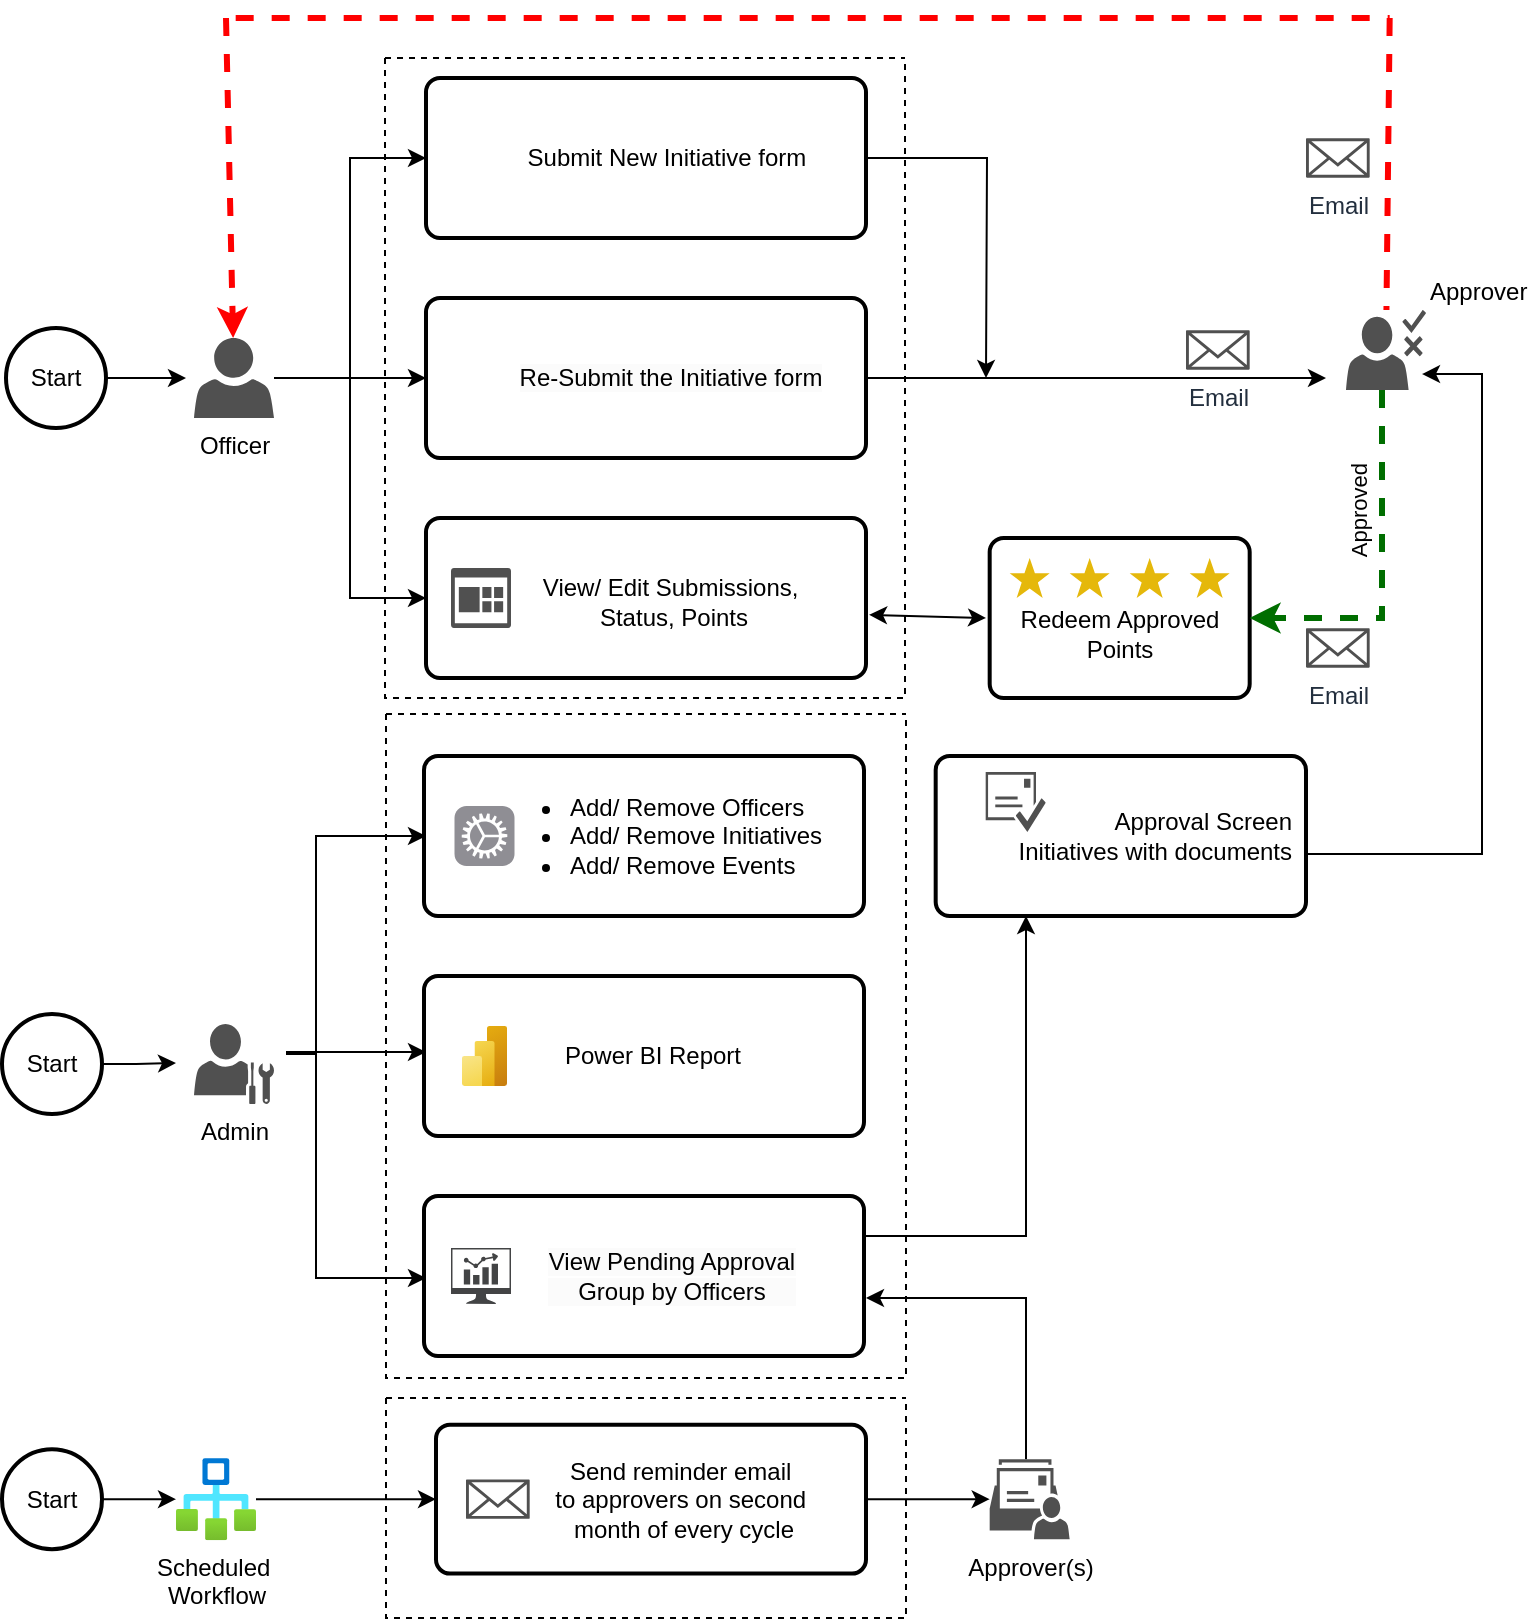 <mxfile version="24.7.16">
  <diagram id="C5RBs43oDa-KdzZeNtuy" name="Page-1">
    <mxGraphModel dx="902" dy="491" grid="1" gridSize="10" guides="1" tooltips="1" connect="1" arrows="1" fold="1" page="1" pageScale="1" pageWidth="827" pageHeight="1169" math="0" shadow="0">
      <root>
        <mxCell id="WIyWlLk6GJQsqaUBKTNV-0" />
        <mxCell id="WIyWlLk6GJQsqaUBKTNV-1" parent="WIyWlLk6GJQsqaUBKTNV-0" />
        <mxCell id="3lumVSMZ-ujpwdsF0KcU-28" style="edgeStyle=orthogonalEdgeStyle;rounded=0;orthogonalLoop=1;jettySize=auto;html=1;exitX=1;exitY=0.5;exitDx=0;exitDy=0;exitPerimeter=0;" edge="1" parent="WIyWlLk6GJQsqaUBKTNV-1" source="3lumVSMZ-ujpwdsF0KcU-0">
          <mxGeometry relative="1" as="geometry">
            <mxPoint x="200" y="200" as="targetPoint" />
          </mxGeometry>
        </mxCell>
        <mxCell id="3lumVSMZ-ujpwdsF0KcU-0" value="Start" style="strokeWidth=2;html=1;shape=mxgraph.flowchart.start_2;whiteSpace=wrap;" vertex="1" parent="WIyWlLk6GJQsqaUBKTNV-1">
          <mxGeometry x="110" y="175" width="50" height="50" as="geometry" />
        </mxCell>
        <mxCell id="3lumVSMZ-ujpwdsF0KcU-33" value="" style="edgeStyle=orthogonalEdgeStyle;rounded=0;orthogonalLoop=1;jettySize=auto;html=1;" edge="1" parent="WIyWlLk6GJQsqaUBKTNV-1" source="3lumVSMZ-ujpwdsF0KcU-5">
          <mxGeometry relative="1" as="geometry">
            <mxPoint x="770" y="200" as="targetPoint" />
          </mxGeometry>
        </mxCell>
        <mxCell id="3lumVSMZ-ujpwdsF0KcU-36" style="edgeStyle=orthogonalEdgeStyle;rounded=0;orthogonalLoop=1;jettySize=auto;html=1;exitX=1;exitY=0.5;exitDx=0;exitDy=0;" edge="1" parent="WIyWlLk6GJQsqaUBKTNV-1" source="3lumVSMZ-ujpwdsF0KcU-20">
          <mxGeometry relative="1" as="geometry">
            <mxPoint x="600" y="200" as="targetPoint" />
          </mxGeometry>
        </mxCell>
        <mxCell id="3lumVSMZ-ujpwdsF0KcU-25" value="Redeem Approved Points" style="rounded=1;whiteSpace=wrap;html=1;absoluteArcSize=1;arcSize=14;strokeWidth=2;spacingTop=16;" vertex="1" parent="WIyWlLk6GJQsqaUBKTNV-1">
          <mxGeometry x="601.84" y="280" width="130" height="80" as="geometry" />
        </mxCell>
        <mxCell id="3lumVSMZ-ujpwdsF0KcU-38" style="edgeStyle=orthogonalEdgeStyle;rounded=0;orthogonalLoop=1;jettySize=auto;html=1;entryX=0;entryY=0.5;entryDx=0;entryDy=0;" edge="1" parent="WIyWlLk6GJQsqaUBKTNV-1" source="3lumVSMZ-ujpwdsF0KcU-34" target="3lumVSMZ-ujpwdsF0KcU-12">
          <mxGeometry relative="1" as="geometry" />
        </mxCell>
        <mxCell id="3lumVSMZ-ujpwdsF0KcU-39" style="edgeStyle=orthogonalEdgeStyle;rounded=0;orthogonalLoop=1;jettySize=auto;html=1;entryX=0;entryY=0.5;entryDx=0;entryDy=0;" edge="1" parent="WIyWlLk6GJQsqaUBKTNV-1" source="3lumVSMZ-ujpwdsF0KcU-34" target="3lumVSMZ-ujpwdsF0KcU-20">
          <mxGeometry relative="1" as="geometry" />
        </mxCell>
        <mxCell id="3lumVSMZ-ujpwdsF0KcU-120" style="edgeStyle=orthogonalEdgeStyle;rounded=0;orthogonalLoop=1;jettySize=auto;html=1;entryX=0;entryY=0.5;entryDx=0;entryDy=0;" edge="1" parent="WIyWlLk6GJQsqaUBKTNV-1" source="3lumVSMZ-ujpwdsF0KcU-34" target="3lumVSMZ-ujpwdsF0KcU-5">
          <mxGeometry relative="1" as="geometry" />
        </mxCell>
        <mxCell id="3lumVSMZ-ujpwdsF0KcU-34" value="Officer" style="sketch=0;pointerEvents=1;shadow=0;dashed=0;html=1;strokeColor=none;fillColor=#505050;labelPosition=center;verticalLabelPosition=bottom;verticalAlign=top;outlineConnect=0;align=center;shape=mxgraph.office.users.user;movable=1;resizable=1;rotatable=1;deletable=1;editable=1;locked=0;connectable=1;" vertex="1" parent="WIyWlLk6GJQsqaUBKTNV-1">
          <mxGeometry x="204" y="180" width="40" height="40" as="geometry" />
        </mxCell>
        <mxCell id="3lumVSMZ-ujpwdsF0KcU-56" value="Approved" style="edgeStyle=orthogonalEdgeStyle;rounded=0;orthogonalLoop=1;jettySize=auto;html=1;strokeColor=#006e00;dashed=1;strokeWidth=3;verticalAlign=bottom;labelPosition=left;verticalLabelPosition=top;align=right;horizontal=0;spacingBottom=50;spacingRight=4;" edge="1" parent="WIyWlLk6GJQsqaUBKTNV-1" source="3lumVSMZ-ujpwdsF0KcU-35" target="3lumVSMZ-ujpwdsF0KcU-25">
          <mxGeometry x="0.002" relative="1" as="geometry">
            <Array as="points">
              <mxPoint x="798" y="320" />
            </Array>
            <mxPoint as="offset" />
          </mxGeometry>
        </mxCell>
        <mxCell id="3lumVSMZ-ujpwdsF0KcU-35" value="Approver" style="sketch=0;pointerEvents=1;shadow=0;dashed=0;html=1;strokeColor=none;fillColor=#505050;labelPosition=right;verticalLabelPosition=top;verticalAlign=bottom;outlineConnect=0;align=left;shape=mxgraph.office.users.approver;" vertex="1" parent="WIyWlLk6GJQsqaUBKTNV-1">
          <mxGeometry x="780" y="166" width="40" height="40" as="geometry" />
        </mxCell>
        <mxCell id="3lumVSMZ-ujpwdsF0KcU-40" value="Email" style="sketch=0;outlineConnect=0;fontColor=#232F3E;gradientColor=none;fillColor=#505050;strokeColor=none;dashed=0;verticalLabelPosition=bottom;verticalAlign=top;align=center;html=1;fontSize=12;fontStyle=0;aspect=fixed;pointerEvents=1;shape=mxgraph.aws4.email_2;labelPosition=center;textDirection=ltr;" vertex="1" parent="WIyWlLk6GJQsqaUBKTNV-1">
          <mxGeometry x="700" y="176" width="31.84" height="20" as="geometry" />
        </mxCell>
        <mxCell id="3lumVSMZ-ujpwdsF0KcU-44" value="" style="endArrow=none;html=1;rounded=0;dashed=1;strokeColor=#ff0000;strokeWidth=3;" edge="1" parent="WIyWlLk6GJQsqaUBKTNV-1">
          <mxGeometry width="50" height="50" relative="1" as="geometry">
            <mxPoint x="224.84" y="20" as="sourcePoint" />
            <mxPoint x="801.84" y="20" as="targetPoint" />
          </mxGeometry>
        </mxCell>
        <mxCell id="3lumVSMZ-ujpwdsF0KcU-47" value="" style="endArrow=classic;html=1;rounded=0;strokeColor=#ff0000;dashed=1;strokeWidth=3;" edge="1" parent="WIyWlLk6GJQsqaUBKTNV-1" target="3lumVSMZ-ujpwdsF0KcU-34">
          <mxGeometry width="50" height="50" relative="1" as="geometry">
            <mxPoint x="220" y="20" as="sourcePoint" />
            <mxPoint x="270" y="90" as="targetPoint" />
          </mxGeometry>
        </mxCell>
        <mxCell id="3lumVSMZ-ujpwdsF0KcU-57" value="Email" style="sketch=0;outlineConnect=0;fontColor=#232F3E;gradientColor=none;fillColor=#505050;strokeColor=none;dashed=0;verticalLabelPosition=bottom;verticalAlign=top;align=center;html=1;fontSize=12;fontStyle=0;aspect=fixed;pointerEvents=1;shape=mxgraph.aws4.email_2;labelPosition=center;textDirection=ltr;" vertex="1" parent="WIyWlLk6GJQsqaUBKTNV-1">
          <mxGeometry x="760" y="325" width="31.84" height="20" as="geometry" />
        </mxCell>
        <mxCell id="3lumVSMZ-ujpwdsF0KcU-63" value="Email" style="sketch=0;outlineConnect=0;fontColor=#232F3E;gradientColor=none;fillColor=#505050;strokeColor=none;dashed=0;verticalLabelPosition=bottom;verticalAlign=top;align=center;html=1;fontSize=12;fontStyle=0;aspect=fixed;pointerEvents=1;shape=mxgraph.aws4.email_2;labelPosition=center;textDirection=ltr;" vertex="1" parent="WIyWlLk6GJQsqaUBKTNV-1">
          <mxGeometry x="760" y="80" width="31.84" height="20" as="geometry" />
        </mxCell>
        <mxCell id="3lumVSMZ-ujpwdsF0KcU-73" value="" style="edgeStyle=orthogonalEdgeStyle;rounded=0;orthogonalLoop=1;jettySize=auto;html=1;" edge="1" parent="WIyWlLk6GJQsqaUBKTNV-1" source="3lumVSMZ-ujpwdsF0KcU-64">
          <mxGeometry relative="1" as="geometry">
            <mxPoint x="195" y="542.478" as="targetPoint" />
          </mxGeometry>
        </mxCell>
        <mxCell id="3lumVSMZ-ujpwdsF0KcU-64" value="Start" style="strokeWidth=2;html=1;shape=mxgraph.flowchart.start_2;whiteSpace=wrap;" vertex="1" parent="WIyWlLk6GJQsqaUBKTNV-1">
          <mxGeometry x="108" y="518" width="50" height="50" as="geometry" />
        </mxCell>
        <mxCell id="3lumVSMZ-ujpwdsF0KcU-68" value="" style="html=1;dashed=0;aspect=fixed;verticalLabelPosition=bottom;verticalAlign=top;align=center;shape=mxgraph.gmdl.star;strokeColor=none;fillColor=#e5b80b;shadow=0;sketch=0;fontColor=#e5b80b;" vertex="1" parent="WIyWlLk6GJQsqaUBKTNV-1">
          <mxGeometry x="611.84" y="290" width="20" height="20" as="geometry" />
        </mxCell>
        <mxCell id="3lumVSMZ-ujpwdsF0KcU-69" value="" style="html=1;dashed=0;aspect=fixed;verticalLabelPosition=bottom;verticalAlign=top;align=center;shape=mxgraph.gmdl.star;strokeColor=none;fillColor=#e5b80b;shadow=0;sketch=0;fontColor=#e5b80b;" vertex="1" parent="WIyWlLk6GJQsqaUBKTNV-1">
          <mxGeometry x="641.84" y="290" width="20" height="20" as="geometry" />
        </mxCell>
        <mxCell id="3lumVSMZ-ujpwdsF0KcU-70" value="" style="html=1;dashed=0;aspect=fixed;verticalLabelPosition=bottom;verticalAlign=top;align=center;shape=mxgraph.gmdl.star;strokeColor=none;fillColor=#e5b80b;shadow=0;sketch=0;fontColor=#e5b80b;" vertex="1" parent="WIyWlLk6GJQsqaUBKTNV-1">
          <mxGeometry x="671.84" y="290" width="20" height="20" as="geometry" />
        </mxCell>
        <mxCell id="3lumVSMZ-ujpwdsF0KcU-71" value="" style="html=1;dashed=0;aspect=fixed;verticalLabelPosition=bottom;verticalAlign=top;align=center;shape=mxgraph.gmdl.star;strokeColor=none;fillColor=#e5b80b;shadow=0;sketch=0;fontColor=#e5b80b;" vertex="1" parent="WIyWlLk6GJQsqaUBKTNV-1">
          <mxGeometry x="701.84" y="290" width="20" height="20" as="geometry" />
        </mxCell>
        <mxCell id="3lumVSMZ-ujpwdsF0KcU-94" value="" style="edgeStyle=orthogonalEdgeStyle;rounded=0;orthogonalLoop=1;jettySize=auto;html=1;exitX=1;exitY=0.25;exitDx=0;exitDy=0;" edge="1" parent="WIyWlLk6GJQsqaUBKTNV-1" source="3lumVSMZ-ujpwdsF0KcU-76" target="3lumVSMZ-ujpwdsF0KcU-93">
          <mxGeometry relative="1" as="geometry">
            <Array as="points">
              <mxPoint x="620" y="629" />
            </Array>
          </mxGeometry>
        </mxCell>
        <mxCell id="3lumVSMZ-ujpwdsF0KcU-88" value="" style="endArrow=none;html=1;rounded=0;dashed=1;strokeColor=#ff0000;strokeWidth=3;" edge="1" parent="WIyWlLk6GJQsqaUBKTNV-1" target="3lumVSMZ-ujpwdsF0KcU-35">
          <mxGeometry width="50" height="50" relative="1" as="geometry">
            <mxPoint x="801.84" y="20" as="sourcePoint" />
            <mxPoint x="1378.84" y="20" as="targetPoint" />
          </mxGeometry>
        </mxCell>
        <mxCell id="3lumVSMZ-ujpwdsF0KcU-99" style="edgeStyle=orthogonalEdgeStyle;rounded=0;orthogonalLoop=1;jettySize=auto;html=1;" edge="1" parent="WIyWlLk6GJQsqaUBKTNV-1">
          <mxGeometry relative="1" as="geometry">
            <mxPoint x="818" y="198.043" as="targetPoint" />
            <mxPoint x="758" y="438" as="sourcePoint" />
            <Array as="points">
              <mxPoint x="848" y="438" />
              <mxPoint x="848" y="198" />
            </Array>
          </mxGeometry>
        </mxCell>
        <mxCell id="3lumVSMZ-ujpwdsF0KcU-93" value="Approval Screen&lt;div&gt;Initiatives with documents&lt;/div&gt;" style="rounded=1;whiteSpace=wrap;html=1;absoluteArcSize=1;arcSize=14;strokeWidth=2;spacingTop=0;spacingLeft=0;align=right;spacingRight=5;" vertex="1" parent="WIyWlLk6GJQsqaUBKTNV-1">
          <mxGeometry x="574.84" y="389" width="185.16" height="80" as="geometry" />
        </mxCell>
        <mxCell id="3lumVSMZ-ujpwdsF0KcU-98" value="" style="sketch=0;pointerEvents=1;shadow=0;dashed=0;html=1;strokeColor=none;fillColor=#505050;labelPosition=center;verticalLabelPosition=bottom;verticalAlign=top;outlineConnect=0;align=center;shape=mxgraph.office.concepts.email_approved;" vertex="1" parent="WIyWlLk6GJQsqaUBKTNV-1">
          <mxGeometry x="599.84" y="396.95" width="30" height="30" as="geometry" />
        </mxCell>
        <mxCell id="3lumVSMZ-ujpwdsF0KcU-110" value="" style="edgeStyle=orthogonalEdgeStyle;rounded=0;orthogonalLoop=1;jettySize=auto;html=1;" edge="1" parent="WIyWlLk6GJQsqaUBKTNV-1" source="3lumVSMZ-ujpwdsF0KcU-106" target="3lumVSMZ-ujpwdsF0KcU-109">
          <mxGeometry relative="1" as="geometry" />
        </mxCell>
        <mxCell id="3lumVSMZ-ujpwdsF0KcU-106" value="Scheduled&amp;nbsp;&lt;div&gt;Workflow&lt;/div&gt;" style="image;aspect=fixed;html=1;points=[];align=center;fontSize=12;image=img/lib/azure2/general/Workflow.svg;" vertex="1" parent="WIyWlLk6GJQsqaUBKTNV-1">
          <mxGeometry x="195" y="740" width="40" height="41.18" as="geometry" />
        </mxCell>
        <mxCell id="3lumVSMZ-ujpwdsF0KcU-108" value="" style="edgeStyle=orthogonalEdgeStyle;rounded=0;orthogonalLoop=1;jettySize=auto;html=1;" edge="1" parent="WIyWlLk6GJQsqaUBKTNV-1" source="3lumVSMZ-ujpwdsF0KcU-107" target="3lumVSMZ-ujpwdsF0KcU-106">
          <mxGeometry relative="1" as="geometry" />
        </mxCell>
        <mxCell id="3lumVSMZ-ujpwdsF0KcU-107" value="Start" style="strokeWidth=2;html=1;shape=mxgraph.flowchart.start_2;whiteSpace=wrap;" vertex="1" parent="WIyWlLk6GJQsqaUBKTNV-1">
          <mxGeometry x="108" y="735.59" width="50" height="50" as="geometry" />
        </mxCell>
        <mxCell id="3lumVSMZ-ujpwdsF0KcU-122" value="" style="edgeStyle=orthogonalEdgeStyle;rounded=0;orthogonalLoop=1;jettySize=auto;html=1;" edge="1" parent="WIyWlLk6GJQsqaUBKTNV-1" source="3lumVSMZ-ujpwdsF0KcU-109" target="3lumVSMZ-ujpwdsF0KcU-121">
          <mxGeometry relative="1" as="geometry" />
        </mxCell>
        <mxCell id="3lumVSMZ-ujpwdsF0KcU-119" value="Admin" style="sketch=0;pointerEvents=1;shadow=0;dashed=0;html=1;strokeColor=none;fillColor=#505050;labelPosition=center;verticalLabelPosition=bottom;verticalAlign=top;outlineConnect=0;align=center;shape=mxgraph.office.users.administrator;" vertex="1" parent="WIyWlLk6GJQsqaUBKTNV-1">
          <mxGeometry x="204" y="523" width="40" height="40" as="geometry" />
        </mxCell>
        <mxCell id="3lumVSMZ-ujpwdsF0KcU-124" style="edgeStyle=orthogonalEdgeStyle;rounded=0;orthogonalLoop=1;jettySize=auto;html=1;" edge="1" parent="WIyWlLk6GJQsqaUBKTNV-1" source="3lumVSMZ-ujpwdsF0KcU-121">
          <mxGeometry relative="1" as="geometry">
            <mxPoint x="540" y="660" as="targetPoint" />
            <Array as="points">
              <mxPoint x="620" y="660" />
            </Array>
          </mxGeometry>
        </mxCell>
        <mxCell id="3lumVSMZ-ujpwdsF0KcU-121" value="Approver(s)" style="sketch=0;pointerEvents=1;shadow=0;dashed=0;html=1;strokeColor=none;fillColor=#505050;labelPosition=center;verticalLabelPosition=bottom;verticalAlign=top;outlineConnect=0;align=center;shape=mxgraph.office.communications.user_mailbox;" vertex="1" parent="WIyWlLk6GJQsqaUBKTNV-1">
          <mxGeometry x="601.84" y="740.59" width="40" height="40" as="geometry" />
        </mxCell>
        <mxCell id="3lumVSMZ-ujpwdsF0KcU-125" value="" style="endArrow=classic;startArrow=classic;html=1;rounded=0;exitX=1.007;exitY=0.605;exitDx=0;exitDy=0;exitPerimeter=0;" edge="1" parent="WIyWlLk6GJQsqaUBKTNV-1" source="3lumVSMZ-ujpwdsF0KcU-12">
          <mxGeometry width="50" height="50" relative="1" as="geometry">
            <mxPoint x="510" y="270" as="sourcePoint" />
            <mxPoint x="600" y="320" as="targetPoint" />
          </mxGeometry>
        </mxCell>
        <mxCell id="3lumVSMZ-ujpwdsF0KcU-131" value="" style="group" vertex="1" connectable="0" parent="WIyWlLk6GJQsqaUBKTNV-1">
          <mxGeometry x="299.5" y="40" width="260" height="320" as="geometry" />
        </mxCell>
        <mxCell id="3lumVSMZ-ujpwdsF0KcU-130" value="" style="swimlane;startSize=0;dashed=1;" vertex="1" parent="3lumVSMZ-ujpwdsF0KcU-131">
          <mxGeometry width="260" height="320" as="geometry" />
        </mxCell>
        <mxCell id="3lumVSMZ-ujpwdsF0KcU-5" value="&#xa;&lt;span style=&quot;color: rgb(0, 0, 0); font-family: Helvetica; font-size: 12px; font-style: normal; font-variant-ligatures: normal; font-variant-caps: normal; font-weight: 400; letter-spacing: normal; orphans: 2; text-align: center; text-indent: 0px; text-transform: none; widows: 2; word-spacing: 0px; -webkit-text-stroke-width: 0px; white-space: normal; background-color: rgb(251, 251, 251); text-decoration-thickness: initial; text-decoration-style: initial; text-decoration-color: initial; display: inline !important; float: none;&quot;&gt;Re-Submit the Initiative form&lt;/span&gt;&#xa;&#xa;" style="rounded=1;whiteSpace=wrap;html=1;absoluteArcSize=1;arcSize=14;strokeWidth=2;spacingTop=13;spacingLeft=25;" vertex="1" parent="3lumVSMZ-ujpwdsF0KcU-131">
          <mxGeometry x="20.5" y="120" width="220" height="80" as="geometry" />
        </mxCell>
        <mxCell id="3lumVSMZ-ujpwdsF0KcU-12" value="View/ Edit Submissions,&amp;nbsp;&lt;br&gt;&lt;span style=&quot;background-color: initial;&quot;&gt;Status, Points&lt;/span&gt;" style="rounded=1;whiteSpace=wrap;html=1;absoluteArcSize=1;arcSize=14;strokeWidth=2;align=center;spacingLeft=28;spacingTop=4;" vertex="1" parent="3lumVSMZ-ujpwdsF0KcU-131">
          <mxGeometry x="20.5" y="230" width="220" height="80" as="geometry" />
        </mxCell>
        <mxCell id="3lumVSMZ-ujpwdsF0KcU-20" value="Submit New Initiative form" style="rounded=1;whiteSpace=wrap;html=1;absoluteArcSize=1;arcSize=14;strokeWidth=2;spacingLeft=21;" vertex="1" parent="3lumVSMZ-ujpwdsF0KcU-131">
          <mxGeometry x="20.5" y="10" width="220" height="80" as="geometry" />
        </mxCell>
        <mxCell id="3lumVSMZ-ujpwdsF0KcU-74" value="" style="sketch=0;pointerEvents=1;shadow=0;dashed=0;html=1;strokeColor=none;labelPosition=center;verticalLabelPosition=bottom;verticalAlign=top;align=center;fillColor=#505050;shape=mxgraph.mscae.oms.dashboard" vertex="1" parent="3lumVSMZ-ujpwdsF0KcU-131">
          <mxGeometry x="33" y="255" width="30" height="30" as="geometry" />
        </mxCell>
        <mxCell id="3lumVSMZ-ujpwdsF0KcU-86" value="" style="shape=image;html=1;verticalAlign=top;verticalLabelPosition=bottom;labelBackgroundColor=#ffffff;imageAspect=0;aspect=fixed;image=https://cdn0.iconfinder.com/data/icons/analytic-investment-and-balanced-scorecard/512/11_Agreement_report_form_layout_paper-128.png" vertex="1" parent="3lumVSMZ-ujpwdsF0KcU-131">
          <mxGeometry x="30.5" y="142.5" width="35" height="35" as="geometry" />
        </mxCell>
        <mxCell id="3lumVSMZ-ujpwdsF0KcU-91" value="" style="shape=image;html=1;verticalAlign=top;verticalLabelPosition=bottom;labelBackgroundColor=#ffffff;imageAspect=0;aspect=fixed;image=https://cdn2.iconfinder.com/data/icons/essential-web-4/50/content-form-application-article-paper-128.png" vertex="1" parent="3lumVSMZ-ujpwdsF0KcU-131">
          <mxGeometry x="33" y="35" width="30" height="30" as="geometry" />
        </mxCell>
        <mxCell id="3lumVSMZ-ujpwdsF0KcU-132" value="" style="group" vertex="1" connectable="0" parent="WIyWlLk6GJQsqaUBKTNV-1">
          <mxGeometry x="300" y="368" width="260" height="332" as="geometry" />
        </mxCell>
        <mxCell id="3lumVSMZ-ujpwdsF0KcU-75" value="Power BI Report" style="rounded=1;whiteSpace=wrap;html=1;absoluteArcSize=1;arcSize=14;strokeWidth=2;spacingTop=0;spacingLeft=9;" vertex="1" parent="3lumVSMZ-ujpwdsF0KcU-132">
          <mxGeometry x="19" y="131" width="220" height="80" as="geometry" />
        </mxCell>
        <mxCell id="3lumVSMZ-ujpwdsF0KcU-76" value="&lt;span style=&quot;color: rgb(0, 0, 0); font-family: Helvetica; font-size: 12px; font-style: normal; font-variant-ligatures: normal; font-variant-caps: normal; font-weight: 400; letter-spacing: normal; orphans: 2; text-align: center; text-indent: 0px; text-transform: none; widows: 2; word-spacing: 0px; -webkit-text-stroke-width: 0px; white-space: normal; background-color: rgb(251, 251, 251); text-decoration-thickness: initial; text-decoration-style: initial; text-decoration-color: initial; display: inline !important; float: none;&quot;&gt;View Pending Approval&lt;/span&gt;&lt;div style=&quot;forced-color-adjust: none; color: rgb(0, 0, 0); font-family: Helvetica; font-size: 12px; font-style: normal; font-variant-ligatures: normal; font-variant-caps: normal; font-weight: 400; letter-spacing: normal; orphans: 2; text-align: center; text-indent: 0px; text-transform: none; widows: 2; word-spacing: 0px; -webkit-text-stroke-width: 0px; white-space: normal; background-color: rgb(251, 251, 251); text-decoration-thickness: initial; text-decoration-style: initial; text-decoration-color: initial;&quot;&gt;Group by Officers&lt;/div&gt;" style="rounded=1;whiteSpace=wrap;html=1;absoluteArcSize=1;arcSize=14;strokeWidth=2;align=center;spacingLeft=28;" vertex="1" parent="3lumVSMZ-ujpwdsF0KcU-132">
          <mxGeometry x="19" y="241" width="220" height="80" as="geometry" />
        </mxCell>
        <mxCell id="3lumVSMZ-ujpwdsF0KcU-80" value="&lt;div&gt;&lt;ul&gt;&lt;li style=&quot;text-align: left;&quot;&gt;Add/ Remove Officers&lt;/li&gt;&lt;li style=&quot;text-align: left;&quot;&gt;Add/ Remove Initiatives&lt;/li&gt;&lt;li style=&quot;text-align: left;&quot;&gt;Add/ Remove Events&lt;/li&gt;&lt;/ul&gt;&lt;/div&gt;" style="rounded=1;whiteSpace=wrap;html=1;absoluteArcSize=1;arcSize=14;strokeWidth=2;spacingLeft=12;" vertex="1" parent="3lumVSMZ-ujpwdsF0KcU-132">
          <mxGeometry x="19" y="21" width="220" height="80" as="geometry" />
        </mxCell>
        <mxCell id="3lumVSMZ-ujpwdsF0KcU-96" value="" style="image;aspect=fixed;html=1;points=[];align=center;fontSize=12;image=img/lib/azure2/analytics/Power_BI_Embedded.svg;" vertex="1" parent="3lumVSMZ-ujpwdsF0KcU-132">
          <mxGeometry x="38" y="156" width="22.5" height="30" as="geometry" />
        </mxCell>
        <mxCell id="3lumVSMZ-ujpwdsF0KcU-72" value="" style="sketch=0;pointerEvents=1;shadow=0;dashed=0;html=1;strokeColor=none;fillColor=#434445;aspect=fixed;labelPosition=center;verticalLabelPosition=bottom;verticalAlign=top;align=center;outlineConnect=0;shape=mxgraph.vvd.nsx_dashboard;" vertex="1" parent="3lumVSMZ-ujpwdsF0KcU-132">
          <mxGeometry x="32.5" y="267.05" width="30" height="27.9" as="geometry" />
        </mxCell>
        <mxCell id="3lumVSMZ-ujpwdsF0KcU-123" value="" style="html=1;strokeWidth=1;shadow=0;dashed=0;shape=mxgraph.ios7.misc.settings;fillColor=#8F8E94;strokeColor=none;buttonText=;strokeColor2=#222222;fontColor=#222222;fontSize=8;verticalLabelPosition=bottom;verticalAlign=top;align=center;sketch=0;" vertex="1" parent="3lumVSMZ-ujpwdsF0KcU-132">
          <mxGeometry x="34.25" y="46" width="30" height="30" as="geometry" />
        </mxCell>
        <mxCell id="3lumVSMZ-ujpwdsF0KcU-129" value="" style="swimlane;startSize=0;dashed=1;" vertex="1" parent="3lumVSMZ-ujpwdsF0KcU-132">
          <mxGeometry width="260" height="332" as="geometry" />
        </mxCell>
        <mxCell id="3lumVSMZ-ujpwdsF0KcU-133" value="" style="group" vertex="1" connectable="0" parent="WIyWlLk6GJQsqaUBKTNV-1">
          <mxGeometry x="300" y="710" width="260" height="110" as="geometry" />
        </mxCell>
        <mxCell id="3lumVSMZ-ujpwdsF0KcU-109" value="Send reminder email&amp;nbsp;&lt;div&gt;to approvers on second&amp;nbsp;&lt;/div&gt;&lt;div&gt;month of every cycle&lt;/div&gt;" style="rounded=1;whiteSpace=wrap;html=1;absoluteArcSize=1;arcSize=14;strokeWidth=2;align=center;spacingLeft=33;" vertex="1" parent="3lumVSMZ-ujpwdsF0KcU-133">
          <mxGeometry x="25" y="13.38" width="215" height="74.41" as="geometry" />
        </mxCell>
        <mxCell id="3lumVSMZ-ujpwdsF0KcU-115" value="" style="sketch=0;outlineConnect=0;fontColor=#232F3E;gradientColor=none;fillColor=#505050;strokeColor=none;dashed=0;verticalLabelPosition=bottom;verticalAlign=top;align=center;html=1;fontSize=12;fontStyle=0;aspect=fixed;pointerEvents=1;shape=mxgraph.aws4.email_2;labelPosition=center;textDirection=ltr;" vertex="1" parent="3lumVSMZ-ujpwdsF0KcU-133">
          <mxGeometry x="40.0" y="40.58" width="31.84" height="20" as="geometry" />
        </mxCell>
        <mxCell id="3lumVSMZ-ujpwdsF0KcU-118" value="" style="shape=image;html=1;verticalAlign=top;verticalLabelPosition=bottom;labelBackgroundColor=#ffffff;imageAspect=0;aspect=fixed;image=https://cdn0.iconfinder.com/data/icons/phosphor-fill-vol-3/256/number-circle-one-fill-128.png" vertex="1" parent="3lumVSMZ-ujpwdsF0KcU-133">
          <mxGeometry x="62.5" y="30" width="20" height="20" as="geometry" />
        </mxCell>
        <mxCell id="3lumVSMZ-ujpwdsF0KcU-128" value="" style="swimlane;startSize=0;dashed=1;" vertex="1" parent="3lumVSMZ-ujpwdsF0KcU-133">
          <mxGeometry width="260" height="110" as="geometry" />
        </mxCell>
        <mxCell id="3lumVSMZ-ujpwdsF0KcU-135" style="edgeStyle=orthogonalEdgeStyle;rounded=0;orthogonalLoop=1;jettySize=auto;html=1;" edge="1" parent="WIyWlLk6GJQsqaUBKTNV-1">
          <mxGeometry relative="1" as="geometry">
            <mxPoint x="250" y="538" as="sourcePoint" />
            <mxPoint x="320" y="650" as="targetPoint" />
            <Array as="points">
              <mxPoint x="265" y="538" />
              <mxPoint x="265" y="650" />
              <mxPoint x="320" y="650" />
            </Array>
          </mxGeometry>
        </mxCell>
        <mxCell id="3lumVSMZ-ujpwdsF0KcU-136" style="edgeStyle=orthogonalEdgeStyle;rounded=0;orthogonalLoop=1;jettySize=auto;html=1;" edge="1" parent="WIyWlLk6GJQsqaUBKTNV-1">
          <mxGeometry relative="1" as="geometry">
            <mxPoint x="250" y="538" as="sourcePoint" />
            <mxPoint x="320" y="429" as="targetPoint" />
            <Array as="points">
              <mxPoint x="265" y="538" />
              <mxPoint x="265" y="429" />
            </Array>
          </mxGeometry>
        </mxCell>
        <mxCell id="3lumVSMZ-ujpwdsF0KcU-137" style="edgeStyle=orthogonalEdgeStyle;rounded=0;orthogonalLoop=1;jettySize=auto;html=1;" edge="1" parent="WIyWlLk6GJQsqaUBKTNV-1">
          <mxGeometry relative="1" as="geometry">
            <mxPoint x="250" y="537" as="sourcePoint" />
            <mxPoint x="320" y="537" as="targetPoint" />
          </mxGeometry>
        </mxCell>
      </root>
    </mxGraphModel>
  </diagram>
</mxfile>
